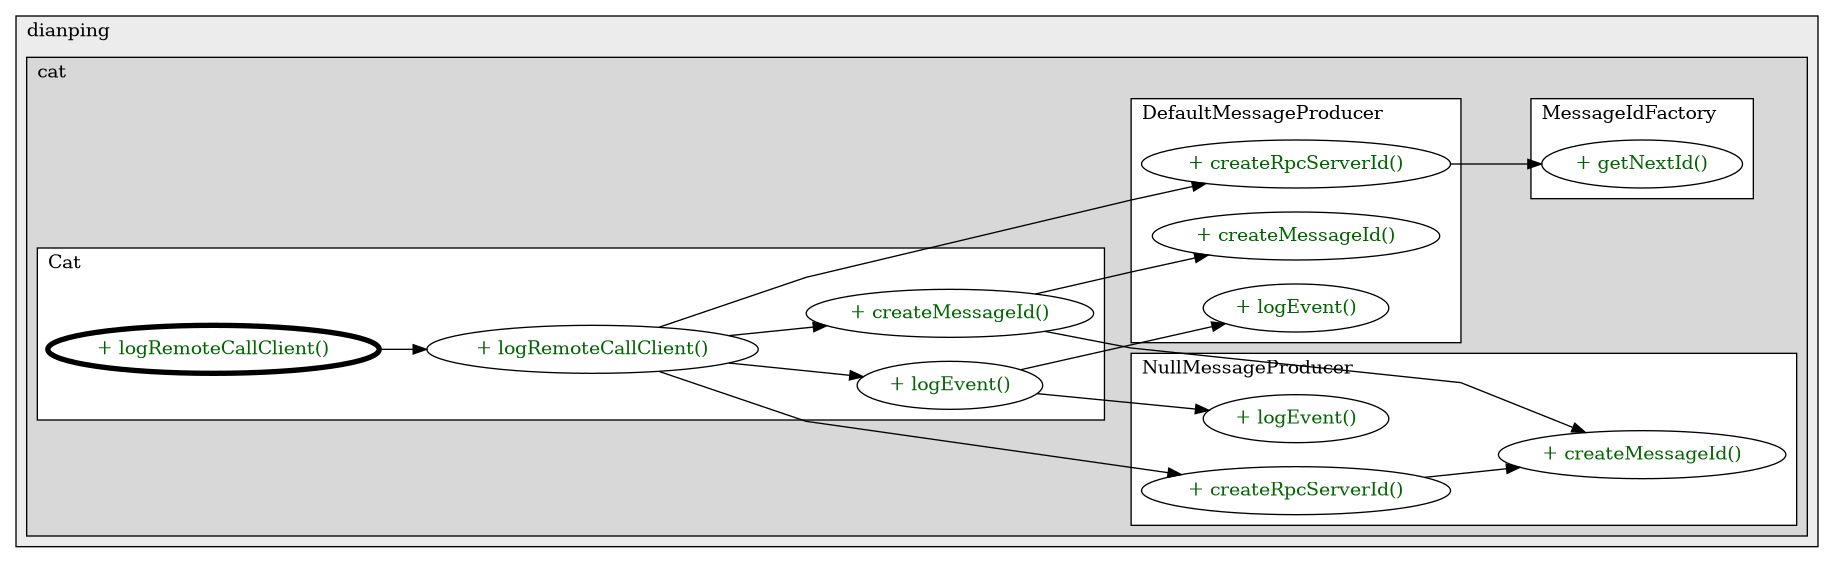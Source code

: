 @startuml

/' diagram meta data start
config=CallConfiguration;
{
  "rootMethod": "com.dianping.cat.Cat#logRemoteCallClient(Context)",
  "projectClassification": {
    "searchMode": "OpenProject", // OpenProject, AllProjects
    "includedProjects": "",
    "pathEndKeywords": "*.impl",
    "isClientPath": "",
    "isClientName": "",
    "isTestPath": "",
    "isTestName": "",
    "isMappingPath": "",
    "isMappingName": "",
    "isDataAccessPath": "",
    "isDataAccessName": "",
    "isDataStructurePath": "",
    "isDataStructureName": "",
    "isInterfaceStructuresPath": "",
    "isInterfaceStructuresName": "",
    "isEntryPointPath": "",
    "isEntryPointName": ""
  },
  "graphRestriction": {
    "classPackageExcludeFilter": "",
    "classPackageIncludeFilter": "",
    "classNameExcludeFilter": "",
    "classNameIncludeFilter": "",
    "methodNameExcludeFilter": "",
    "methodNameIncludeFilter": "",
    "removeByInheritance": "", // inheritance/annotation based filtering is done in a second step
    "removeByAnnotation": "",
    "removeByClassPackage": "", // cleanup the graph after inheritance/annotation based filtering is done
    "removeByClassName": "",
    "cutMappings": false,
    "cutEnum": true,
    "cutTests": true,
    "cutClient": true,
    "cutDataAccess": true,
    "cutInterfaceStructures": true,
    "cutDataStructures": true,
    "cutGetterAndSetter": true,
    "cutConstructors": true
  },
  "graphTraversal": {
    "forwardDepth": 3,
    "backwardDepth": 3,
    "classPackageExcludeFilter": "",
    "classPackageIncludeFilter": "",
    "classNameExcludeFilter": "",
    "classNameIncludeFilter": "",
    "methodNameExcludeFilter": "",
    "methodNameIncludeFilter": "",
    "hideMappings": false,
    "hideDataStructures": false,
    "hidePrivateMethods": true,
    "hideInterfaceCalls": true, // indirection: implementation -> interface (is hidden) -> implementation
    "onlyShowApplicationEntryPoints": false // root node is included
  },
  "details": {
    "aggregation": "GroupByClass", // ByClass, GroupByClass, None
    "showMethodParametersTypes": false,
    "showMethodParametersNames": false,
    "showMethodReturnType": false,
    "showPackageLevels": 2,
    "showCallOrder": false,
    "edgeMode": "MethodsOnly", // TypesOnly, MethodsOnly, TypesAndMethods, MethodsAndDirectTypeUsage
    "showDetailedClassStructure": false
  },
  "rootClass": "com.dianping.cat.Cat"
}
diagram meta data end '/



digraph g {
    rankdir="LR"
    splines=polyline
    

'nodes 
subgraph cluster_231963676 { 
   	label=dianping
	labeljust=l
	fillcolor="#ececec"
	style=filled
   
   subgraph cluster_1054235340 { 
   	label=cat
	labeljust=l
	fillcolor="#d8d8d8"
	style=filled
   
   subgraph cluster_1827880093 { 
   	label=MessageIdFactory
	labeljust=l
	fillcolor=white
	style=filled
   
   MessageIdFactory982561799XXXgetNextId1808118735[
	label="+ getNextId()"
	style=filled
	fillcolor=white
	tooltip="MessageIdFactory

null"
	fontcolor=darkgreen
];
} 

subgraph cluster_729580959 { 
   	label=Cat
	labeljust=l
	fillcolor=white
	style=filled
   
   Cat2002533913XXXcreateMessageId0[
	label="+ createMessageId()"
	style=filled
	fillcolor=white
	tooltip="Cat

null"
	fontcolor=darkgreen
];

Cat2002533913XXXlogEvent2012146208[
	label="+ logEvent()"
	style=filled
	fillcolor=white
	tooltip="Cat

null"
	fontcolor=darkgreen
];

Cat2002533913XXXlogRemoteCallClient1678783089[
	label="+ logRemoteCallClient()"
	style=filled
	fillcolor=white
	tooltip="Cat

&#10;		 logRemoteCallClient is used in rpc client&#10;		&#10;		 @param ctxctx is rpc context ,such as duboo context , please use rpc context implement Context&#10;		 @param domain domain is default, if use default config, the performance of server storage is bad。&#10;		"
	penwidth=4
	fontcolor=darkgreen
];

Cat2002533913XXXlogRemoteCallClient406701772[
	label="+ logRemoteCallClient()"
	style=filled
	fillcolor=white
	tooltip="Cat

&#10;		 logRemoteCallClient is used in rpc client&#10;		&#10;		 @param ctxctx is rpc context ,such as duboo context , please use rpc context implement Context&#10;		 @param domain domain is project name of rpc server name&#10;		"
	fontcolor=darkgreen
];
} 

subgraph cluster_766785005 { 
   	label=DefaultMessageProducer
	labeljust=l
	fillcolor=white
	style=filled
   
   DefaultMessageProducer982561799XXXcreateMessageId0[
	label="+ createMessageId()"
	style=filled
	fillcolor=white
	tooltip="DefaultMessageProducer

&#10;		 Create a new message id.&#10;		&#10;		 @return new message id&#10;		"
	fontcolor=darkgreen
];

DefaultMessageProducer982561799XXXcreateRpcServerId1808118735[
	label="+ createRpcServerId()"
	style=filled
	fillcolor=white
	tooltip="DefaultMessageProducer

&#10;		 Create rpc server message id.&#10;		 \<p\>&#10;		 domain is the rpc server&#10;		&#10;		 @return new message id&#10;		"
	fontcolor=darkgreen
];

DefaultMessageProducer982561799XXXlogEvent2012146208[
	label="+ logEvent()"
	style=filled
	fillcolor=white
	tooltip="DefaultMessageProducer

&#10;		 Log an event in one shot.&#10;		&#10;		 @param type event type&#10;		 @param name event name&#10;		 @param status \"0\" means success, otherwise means error code&#10;		 @param nameValuePairs name value pairs in the format of \"a=1&b=2&...\"&#10;		"
	fontcolor=darkgreen
];
} 

subgraph cluster_773623139 { 
   	label=NullMessageProducer
	labeljust=l
	fillcolor=white
	style=filled
   
   NullMessageProducer982561799XXXcreateMessageId0[
	label="+ createMessageId()"
	style=filled
	fillcolor=white
	tooltip="NullMessageProducer

&#10;		 Create a new message id.&#10;		&#10;		 @return new message id&#10;		"
	fontcolor=darkgreen
];

NullMessageProducer982561799XXXcreateRpcServerId1808118735[
	label="+ createRpcServerId()"
	style=filled
	fillcolor=white
	tooltip="NullMessageProducer

&#10;		 Create rpc server message id.&#10;		 \<p\>&#10;		 domain is the rpc server&#10;		&#10;		 @return new message id&#10;		"
	fontcolor=darkgreen
];

NullMessageProducer982561799XXXlogEvent2012146208[
	label="+ logEvent()"
	style=filled
	fillcolor=white
	tooltip="NullMessageProducer

&#10;		 Log an event in one shot.&#10;		&#10;		 @param type event type&#10;		 @param name event name&#10;		 @param status \"0\" means success, otherwise means error code&#10;		 @param nameValuePairs name value pairs in the format of \"a=1&b=2&...\"&#10;		"
	fontcolor=darkgreen
];
} 
} 
} 

'edges    
Cat2002533913XXXcreateMessageId0 -> DefaultMessageProducer982561799XXXcreateMessageId0;
Cat2002533913XXXcreateMessageId0 -> NullMessageProducer982561799XXXcreateMessageId0;
Cat2002533913XXXlogEvent2012146208 -> DefaultMessageProducer982561799XXXlogEvent2012146208;
Cat2002533913XXXlogEvent2012146208 -> NullMessageProducer982561799XXXlogEvent2012146208;
Cat2002533913XXXlogRemoteCallClient1678783089 -> Cat2002533913XXXlogRemoteCallClient406701772;
Cat2002533913XXXlogRemoteCallClient406701772 -> Cat2002533913XXXcreateMessageId0;
Cat2002533913XXXlogRemoteCallClient406701772 -> Cat2002533913XXXlogEvent2012146208;
Cat2002533913XXXlogRemoteCallClient406701772 -> DefaultMessageProducer982561799XXXcreateRpcServerId1808118735;
Cat2002533913XXXlogRemoteCallClient406701772 -> NullMessageProducer982561799XXXcreateRpcServerId1808118735;
DefaultMessageProducer982561799XXXcreateRpcServerId1808118735 -> MessageIdFactory982561799XXXgetNextId1808118735;
NullMessageProducer982561799XXXcreateRpcServerId1808118735 -> NullMessageProducer982561799XXXcreateMessageId0;
    
}
@enduml